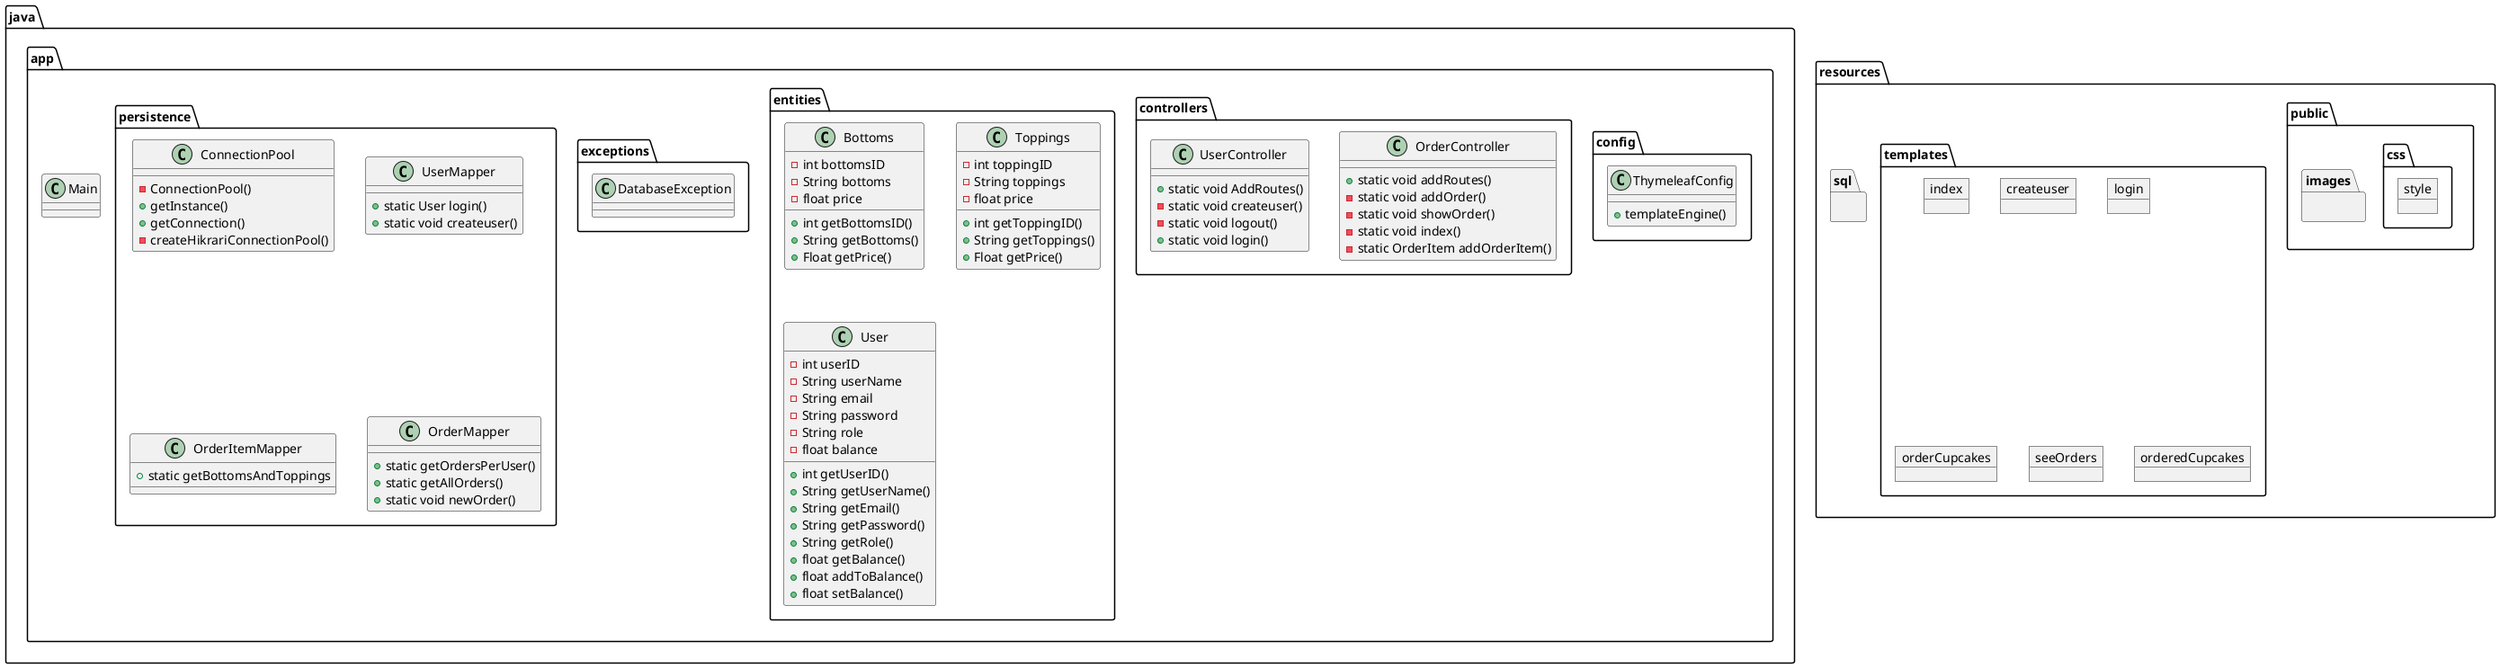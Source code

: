 @startuml
'https://plantuml.com/class-diagram
package java{
package app{
class Main{}

package config{
class ThymeleafConfig{
+templateEngine()
}
}

package controllers{
class OrderController{
+static void addRoutes()
-static void addOrder()
-static void showOrder()
-static void index()
-static OrderItem addOrderItem()

}
class UserController{
+static void AddRoutes()
-static void createuser()
-static void logout()
+static void login()
}

}

package entities{
class Bottoms{
-int bottomsID
-String bottoms
-float price
+int getBottomsID()
+String getBottoms()
+Float getPrice()
}
class Toppings{
-int toppingID
-String toppings
-float price
+int getToppingID()
+String getToppings()
+Float getPrice()
}
class User{
-int userID
-String userName
-String email
-String password
-String role
-float balance
+int getUserID()
+String getUserName()
+String getEmail()
+String getPassword()
+String getRole()
+float getBalance()
+float addToBalance()
+float setBalance()
}
}

package exceptions{
class DatabaseException{}
}

package persistence{
class ConnectionPool{
-ConnectionPool()
+getInstance()
+getConnection()
-createHikrariConnectionPool()
}
class UserMapper{
+static User login()
+static void createuser()
}
class OrderItemMapper{
+static getBottomsAndToppings
}
class OrderMapper{
+static getOrdersPerUser()
+static getAllOrders()
+static void newOrder()
}
}
}
}

package resources{
package public{
package css{
object style
}
package images{}
}
package sql{
}
package templates{
object index
object createuser
object login
object orderCupcakes
object seeOrders
object orderedCupcakes
}
}
}

@enduml